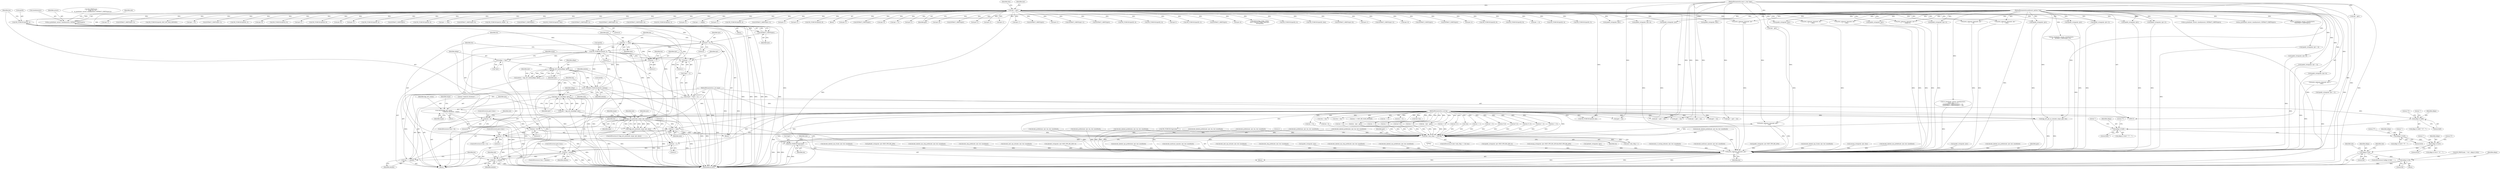 digraph "0_tcpdump_ffde45acf3348f8353fb4064a1b21683ee6b5ddf@pointer" {
"1002803" [label="(Call,tptr += alen)"];
"1002796" [label="(Call,bgp_attr_print(ndo, atype, tptr, alen))"];
"1002659" [label="(Call,as_printf(ndo, astostr, sizeof(astostr), EXTRACT_32BITS(tptr)))"];
"1000126" [label="(MethodParameterIn,netdissect_options *ndo)"];
"1002664" [label="(Call,EXTRACT_32BITS(tptr))"];
"1002644" [label="(Call,ND_TCHECK2(tptr[0], 4))"];
"1000142" [label="(Call,tptr = pptr)"];
"1000128" [label="(MethodParameterIn,const u_char *pptr)"];
"1002736" [label="(Call,tok2str(bgp_attr_values,\n                                      \"Unknown Attribute\", atype))"];
"1002692" [label="(Call,atype = *(tptr + 1))"];
"1000127" [label="(MethodParameterIn,u_int atype)"];
"1002709" [label="(Call,ND_TCHECK2(tptr[0], alenlen))"];
"1002678" [label="(Call,ND_TCHECK2(tptr[0], 2))"];
"1002666" [label="(Call,tptr+=4)"];
"1002803" [label="(Call,tptr += alen)"];
"1002706" [label="(Call,bgp_attr_lenlen(aflags, tptr))"];
"1002688" [label="(Call,aflags = *tptr)"];
"1002698" [label="(Call,tptr += 2)"];
"1002704" [label="(Call,alenlen = bgp_attr_lenlen(aflags, tptr))"];
"1002724" [label="(Call,tptr += alenlen)"];
"1002715" [label="(Call,len < alenlen)"];
"1002701" [label="(Call,len -= 2)"];
"1002684" [label="(Call,len < 2)"];
"1002806" [label="(Call,len -= alen)"];
"1002727" [label="(Call,len -= alenlen)"];
"1000129" [label="(MethodParameterIn,u_int len)"];
"1002669" [label="(Call,len -=4)"];
"1002650" [label="(Call,len < 4)"];
"1002721" [label="(Call,bgp_attr_len(aflags, tptr))"];
"1002719" [label="(Call,alen = bgp_attr_len(aflags, tptr))"];
"1002795" [label="(Call,!bgp_attr_print(ndo, atype, tptr, alen))"];
"1002695" [label="(Call,tptr + 1)"];
"1002893" [label="(Call,ndo->ndo_vflag > 1 && len)"];
"1002901" [label="(Call,ND_TCHECK2(*pptr,len))"];
"1002905" [label="(Call,print_unknown_data(ndo, pptr, \"\n\t    \", len))"];
"1002753" [label="(Call,aflags & 0x80)"];
"1002760" [label="(Call,aflags & 0x40)"];
"1002767" [label="(Call,aflags & 0x20)"];
"1002773" [label="(Call,aflags & 0x10)"];
"1002779" [label="(Call,aflags & 0xf)"];
"1002787" [label="(Call,aflags & 0xf)"];
"1002483" [label="(Call,ipaddr_string(ndo, tptr))"];
"1002752" [label="(Call,aflags & 0x80 ? \"O\" : \"\")"];
"1002645" [label="(Call,tptr[0])"];
"1002241" [label="(Call,as_printf(ndo, astostr, sizeof(astostr),\n\t\t\t    EXTRACT_32BITS(tptr+2)))"];
"1002904" [label="(Identifier,len)"];
"1002703" [label="(Literal,2)"];
"1002894" [label="(Call,ndo->ndo_vflag > 1)"];
"1002781" [label="(Literal,0xf)"];
"1002798" [label="(Identifier,atype)"];
"1002660" [label="(Identifier,ndo)"];
"1002288" [label="(Call,ipaddr_string(ndo, tptr+2))"];
"1002353" [label="(Call,tptr+2)"];
"1000129" [label="(MethodParameterIn,u_int len)"];
"1002768" [label="(Identifier,aflags)"];
"1002762" [label="(Literal,0x40)"];
"1001392" [label="(Call,decode_prefix6(ndo, tptr, len, buf, sizeof(buf)))"];
"1002198" [label="(Call,EXTRACT_16BITS(tptr+2))"];
"1001264" [label="(Call,decode_labeled_vpn_prefix4(ndo, tptr, buf, sizeof(buf)))"];
"1002683" [label="(ControlStructure,if (len < 2))"];
"1001642" [label="(Call,ND_TCHECK2(tptr[0], BGP_MP_NLRI_MINSIZE))"];
"1000436" [label="(Call,len != 8)"];
"1002678" [label="(Call,ND_TCHECK2(tptr[0], 2))"];
"1002391" [label="(Call,tptr +=8)"];
"1002246" [label="(Call,EXTRACT_32BITS(tptr+2))"];
"1000208" [label="(Call,pptr + len)"];
"1001862" [label="(Call,decode_labeled_prefix6(ndo, tptr, len, buf, sizeof(buf)))"];
"1002764" [label="(Literal,\"\")"];
"1002728" [label="(Identifier,len)"];
"1001750" [label="(Call,decode_labeled_prefix4(ndo, tptr, len, buf, sizeof(buf)))"];
"1002794" [label="(ControlStructure,if (!bgp_attr_print(ndo, atype, tptr, alen)))"];
"1002789" [label="(Literal,0xf)"];
"1002769" [label="(Literal,0x20)"];
"1000615" [label="(Call,ND_TCHECK2(tptr[0], 3))"];
"1002312" [label="(Call,tptr+6)"];
"1002613" [label="(Call,ND_TCHECK2(tptr[3], 8))"];
"1002915" [label="(MethodReturn,RET)"];
"1002710" [label="(Call,tptr[0])"];
"1002704" [label="(Call,alenlen = bgp_attr_lenlen(aflags, tptr))"];
"1002886" [label="(Call,print_unknown_data(ndo, pptr, \"\n\t    \", len))"];
"1002669" [label="(Call,len -=4)"];
"1002462" [label="(Call,ipaddr_string(ndo, tptr))"];
"1002662" [label="(Call,sizeof(astostr))"];
"1002261" [label="(Call,tptr+2)"];
"1002893" [label="(Call,ndo->ndo_vflag > 1 && len)"];
"1002777" [label="(Literal,\"\")"];
"1002906" [label="(Identifier,ndo)"];
"1002724" [label="(Call,tptr += alenlen)"];
"1002529" [label="(Call,ND_TCHECK2(tptr[0], 8))"];
"1002788" [label="(Identifier,aflags)"];
"1000126" [label="(MethodParameterIn,netdissect_options *ndo)"];
"1002409" [label="(Call,tlen = len)"];
"1002062" [label="(Call,decode_multicast_vpn(ndo, tptr, buf, sizeof(buf)))"];
"1002335" [label="(Call,tptr+6)"];
"1002709" [label="(Call,ND_TCHECK2(tptr[0], alenlen))"];
"1002802" [label="(Literal,0)"];
"1000128" [label="(MethodParameterIn,const u_char *pptr)"];
"1002806" [label="(Call,len -= alen)"];
"1002736" [label="(Call,tok2str(bgp_attr_values,\n                                      \"Unknown Attribute\", atype))"];
"1002757" [label="(Literal,\"\")"];
"1002629" [label="(Call,tptr+3)"];
"1002725" [label="(Identifier,tptr)"];
"1002571" [label="(Call,tlen = len)"];
"1002493" [label="(Call,ND_TCHECK2(tptr[0], 4))"];
"1002030" [label="(Call,decode_mdt_vpn_nlri(ndo, tptr, buf, sizeof(buf)))"];
"1000493" [label="(Call,EXTRACT_32BITS(tptr))"];
"1001536" [label="(Call,decode_clnp_prefix(ndo, tptr, buf, sizeof(buf)))"];
"1000331" [label="(Call,ipaddr_string(ndo, tptr))"];
"1002830" [label="(Call,len > 0)"];
"1000955" [label="(Call,ipaddr_string(ndo, tptr))"];
"1002472" [label="(Call,ND_TCHECK2(tptr[0], 8))"];
"1000338" [label="(Call,len != 4)"];
"1001998" [label="(Call,decode_labeled_vpn_clnp_prefix(ndo, tptr, buf, sizeof(buf)))"];
"1001472" [label="(Call,decode_labeled_vpn_prefix6(ndo, tptr, buf, sizeof(buf)))"];
"1001097" [label="(Call,tptr += tlen)"];
"1002250" [label="(Call,EXTRACT_16BITS(tptr+6))"];
"1002602" [label="(Call,ND_TCHECK2(tptr[3], length - 3))"];
"1001694" [label="(Call,len - (tptr - pptr))"];
"1002903" [label="(Identifier,pptr)"];
"1000567" [label="(Call,ipaddr_string(ndo, tptr))"];
"1002778" [label="(ControlStructure,if (aflags & 0xf))"];
"1002800" [label="(Identifier,alen)"];
"1000357" [label="(Call,EXTRACT_32BITS(tptr))"];
"1002771" [label="(Literal,\"\")"];
"1000663" [label="(Call,ND_TCHECK2(tptr[0], tlen))"];
"1002719" [label="(Call,alen = bgp_attr_len(aflags, tptr))"];
"1002260" [label="(Call,EXTRACT_32BITS(tptr+2))"];
"1000142" [label="(Call,tptr = pptr)"];
"1002721" [label="(Call,bgp_attr_len(aflags, tptr))"];
"1002902" [label="(Call,*pptr)"];
"1002737" [label="(Identifier,bgp_attr_values)"];
"1002813" [label="(Call,len == 0)"];
"1002664" [label="(Call,EXTRACT_32BITS(tptr))"];
"1002125" [label="(Call,pptr + len)"];
"1002804" [label="(Identifier,tptr)"];
"1002707" [label="(Identifier,aflags)"];
"1002901" [label="(Call,ND_TCHECK2(*pptr,len))"];
"1001092" [label="(Call,print_unknown_data(ndo, tptr, \"\n\t    \", tlen))"];
"1002767" [label="(Call,aflags & 0x20)"];
"1002720" [label="(Identifier,alen)"];
"1001682" [label="(Call,len == BGP_MP_NLRI_MINSIZE)"];
"1002908" [label="(Literal,\"\n\t    \")"];
"1001822" [label="(Call,decode_prefix6(ndo, tptr, len, buf, sizeof(buf)))"];
"1002785" [label="(Block,)"];
"1002657" [label="(Block,)"];
"1002775" [label="(Literal,0x10)"];
"1002797" [label="(Identifier,ndo)"];
"1002905" [label="(Call,print_unknown_data(ndo, pptr, \"\n\t    \", len))"];
"1002361" [label="(Call,EXTRACT_16BITS(tptr+4))"];
"1002203" [label="(Call,EXTRACT_32BITS(tptr+4))"];
"1001038" [label="(Call,ipaddr_string(ndo, tptr+BGP_VPN_RD_LEN+4))"];
"1001710" [label="(Call,decode_prefix4(ndo, tptr, len, buf, sizeof(buf)))"];
"1001018" [label="(Call,isonsap_string(ndo, tptr+BGP_VPN_RD_LEN,tlen-BGP_VPN_RD_LEN))"];
"1002754" [label="(Identifier,aflags)"];
"1002805" [label="(Identifier,alen)"];
"1002155" [label="(Call,ND_TCHECK2(tptr[0], 2))"];
"1002362" [label="(Call,tptr+4)"];
"1002808" [label="(Identifier,alen)"];
"1002653" [label="(ControlStructure,goto trunc;)"];
"1000401" [label="(Call,as_printf(ndo, astostr, sizeof(astostr), EXTRACT_16BITS(tptr)))"];
"1002701" [label="(Call,len -= 2)"];
"1000312" [label="(Call,len != 4)"];
"1002739" [label="(Identifier,atype)"];
"1002685" [label="(Identifier,len)"];
"1002727" [label="(Call,len -= alenlen)"];
"1000206" [label="(Call,tptr < pptr + len)"];
"1001432" [label="(Call,decode_labeled_prefix6(ndo, tptr, len, buf, sizeof(buf)))"];
"1002695" [label="(Call,tptr + 1)"];
"1002636" [label="(Call,tptr += length)"];
"1002123" [label="(Call,tptr = pptr + len)"];
"1002774" [label="(Identifier,aflags)"];
"1002865" [label="(Call,len -= 12)"];
"1002402" [label="(Call,tptr+1)"];
"1002661" [label="(Identifier,astostr)"];
"1000471" [label="(Call,len % 4)"];
"1002909" [label="(Identifier,len)"];
"1000486" [label="(Call,ND_TCHECK2(tptr[0], 4))"];
"1002207" [label="(Call,ipaddr_string(ndo, tptr+4))"];
"1002726" [label="(Identifier,alenlen)"];
"1002435" [label="(Call,EXTRACT_24BITS(tptr+2))"];
"1000861" [label="(Call,ip6addr_string(ndo, tptr))"];
"1002807" [label="(Identifier,len)"];
"1002716" [label="(Identifier,len)"];
"1000376" [label="(Call,len != 8)"];
"1002714" [label="(ControlStructure,if (len < alenlen))"];
"1001296" [label="(Call,decode_rt_routing_info(ndo, tptr, buf, sizeof(buf)))"];
"1001328" [label="(Call,decode_multicast_vpn(ndo, tptr, buf, sizeof(buf)))"];
"1002792" [label="(Identifier,ndo)"];
"1000428" [label="(Call,ipaddr_string(ndo, tptr + 4))"];
"1002755" [label="(Literal,0x80)"];
"1002465" [label="(Call,ipaddr_string(ndo, tptr+4))"];
"1002586" [label="(Call,tptr+1)"];
"1001627" [label="(Call,pptr + len)"];
"1002857" [label="(Call,len > 12)"];
"1002780" [label="(Identifier,aflags)"];
"1002803" [label="(Call,tptr += alen)"];
"1002556" [label="(Call,print_unknown_data(ndo, tptr, \"\n\t      \", tlen))"];
"1002690" [label="(Call,*tptr)"];
"1002373" [label="(Call,tptr+2)"];
"1000445" [label="(Call,ND_TCHECK2(tptr[0], 8))"];
"1002679" [label="(Call,tptr[0])"];
"1002773" [label="(Call,aflags & 0x10)"];
"1000682" [label="(Call,print_unknown_data(ndo, tptr, \"\n\t    \", tlen))"];
"1000385" [label="(Call,ND_TCHECK2(tptr[0], len))"];
"1002722" [label="(Identifier,aflags)"];
"1000130" [label="(Block,)"];
"1002436" [label="(Call,tptr+2)"];
"1002670" [label="(Identifier,len)"];
"1002689" [label="(Identifier,aflags)"];
"1001168" [label="(Call,len - (tptr - pptr))"];
"1000426" [label="(Call,EXTRACT_32BITS(tptr))"];
"1002540" [label="(Call,ipaddr_string(ndo, tptr))"];
"1002696" [label="(Identifier,tptr)"];
"1002715" [label="(Call,len < alenlen)"];
"1000463" [label="(Call,ipaddr_string(ndo, tptr + 4))"];
"1002209" [label="(Call,tptr+4)"];
"1002753" [label="(Call,aflags & 0x80)"];
"1001224" [label="(Call,decode_labeled_prefix4(ndo, tptr, len, buf, sizeof(buf)))"];
"1002650" [label="(Call,len < 4)"];
"1002782" [label="(Call,ND_PRINT((ndo, \"+%x\", aflags & 0xf)))"];
"1000598" [label="(Call,ipaddr_string(ndo, tptr))"];
"1002654" [label="(Call,ND_PRINT((ndo, \"\n\t    Origin AS: %s\",\n\t\t    as_printf(ndo, astostr, sizeof(astostr), EXTRACT_32BITS(tptr)))))"];
"1002687" [label="(ControlStructure,goto trunc;)"];
"1002735" [label="(Block,)"];
"1002684" [label="(Call,len < 2)"];
"1000815" [label="(Call,ipaddr_string(ndo, tptr+BGP_VPN_RD_LEN))"];
"1002760" [label="(Call,aflags & 0x40)"];
"1002799" [label="(Identifier,tptr)"];
"1002440" [label="(Call,tptr +=5)"];
"1002713" [label="(Identifier,alenlen)"];
"1001184" [label="(Call,decode_prefix4(ndo, tptr, len, buf, sizeof(buf)))"];
"1002759" [label="(Call,aflags & 0x40 ? \"T\" : \"\")"];
"1002225" [label="(Call,tptr+2)"];
"1001170" [label="(Call,tptr - pptr)"];
"1002784" [label="(Identifier,ndo)"];
"1002705" [label="(Identifier,alenlen)"];
"1002648" [label="(Literal,4)"];
"1000144" [label="(Identifier,pptr)"];
"1002229" [label="(Call,tptr+6)"];
"1001625" [label="(Call,tptr = pptr + len)"];
"1002162" [label="(Call,EXTRACT_16BITS(tptr))"];
"1002729" [label="(Identifier,alenlen)"];
"1002697" [label="(Literal,1)"];
"1002761" [label="(Identifier,aflags)"];
"1002659" [label="(Call,as_printf(ndo, astostr, sizeof(astostr), EXTRACT_32BITS(tptr)))"];
"1000150" [label="(Block,)"];
"1002290" [label="(Call,tptr+2)"];
"1002358" [label="(Call,tptr+3)"];
"1000456" [label="(Call,as_printf(ndo, astostr, sizeof(astostr), EXTRACT_32BITS(tptr)))"];
"1002741" [label="(Identifier,atype)"];
"1002766" [label="(Call,aflags & 0x20 ? \"P\" : \"\")"];
"1002763" [label="(Literal,\"T\")"];
"1000373" [label="(Call,len != 6)"];
"1002247" [label="(Call,tptr+2)"];
"1002682" [label="(Literal,2)"];
"1002911" [label="(Literal,1)"];
"1002870" [label="(Call,ND_TCHECK2(*pptr,len))"];
"1002319" [label="(Call,tptr+7)"];
"1000190" [label="(Call,!len)"];
"1001649" [label="(Call,EXTRACT_16BITS(tptr))"];
"1002304" [label="(Call,tptr+2)"];
"1002486" [label="(Call,ipaddr_string(ndo, tptr+4))"];
"1002644" [label="(Call,ND_TCHECK2(tptr[0], 4))"];
"1002694" [label="(Call,*(tptr + 1))"];
"1002652" [label="(Literal,4)"];
"1001504" [label="(Call,decode_labeled_vpn_l2(ndo, tptr, buf, sizeof(buf)))"];
"1000127" [label="(MethodParameterIn,u_int atype)"];
"1001617" [label="(Call,print_unknown_data(ndo, tptr, \"\n\t    \", tlen))"];
"1002651" [label="(Identifier,len)"];
"1000977" [label="(Call,isonsap_string(ndo, tptr, tlen))"];
"1002708" [label="(Identifier,tptr)"];
"1002585" [label="(Call,EXTRACT_16BITS(tptr+1))"];
"1002706" [label="(Call,bgp_attr_lenlen(aflags, tptr))"];
"1002732" [label="(Identifier,ndo)"];
"1002700" [label="(Literal,2)"];
"1001902" [label="(Call,decode_labeled_vpn_prefix6(ndo, tptr, buf, sizeof(buf)))"];
"1000622" [label="(Call,EXTRACT_16BITS(tptr))"];
"1000153" [label="(Call,len != 1)"];
"1000347" [label="(Call,ND_TCHECK2(tptr[0], 4))"];
"1000557" [label="(Call,ND_TCHECK2(tptr[0], 4))"];
"1002113" [label="(Call,print_unknown_data(ndo, tptr-3, \"\n\t    \", tlen))"];
"1000145" [label="(Call,tlen=len)"];
"1000362" [label="(Call,len != 0)"];
"1002140" [label="(Call,len % 8)"];
"1000573" [label="(Call,len % 4)"];
"1002095" [label="(Call,tptr-3)"];
"1002412" [label="(Call,ND_TCHECK2(tptr[0], 5))"];
"1002693" [label="(Identifier,atype)"];
"1000406" [label="(Call,EXTRACT_16BITS(tptr))"];
"1002816" [label="(Call,len % 12)"];
"1002673" [label="(Identifier,len)"];
"1002329" [label="(Call,tptr+6)"];
"1002756" [label="(Literal,\"O\")"];
"1002711" [label="(Identifier,tptr)"];
"1002779" [label="(Call,aflags & 0xf)"];
"1000170" [label="(Call,tok2str(bgp_origin_values,\n\t\t\t\t\t\t\"Unknown Origin Typecode\",\n\t\t\t\t\t\ttptr[0]))"];
"1000321" [label="(Call,ND_TCHECK2(tptr[0], 4))"];
"1001073" [label="(Call,ND_TCHECK2(tptr[0], tlen))"];
"1002692" [label="(Call,atype = *(tptr + 1))"];
"1000200" [label="(Call,bgp_attr_get_as_size(ndo, atype, pptr, len))"];
"1002520" [label="(Call,ipaddr_string(ndo, tptr))"];
"1002899" [label="(Identifier,len)"];
"1002702" [label="(Identifier,len)"];
"1002228" [label="(Call,EXTRACT_16BITS(tptr+6))"];
"1002627" [label="(Call,print_unknown_data(ndo, tptr+3,\"\n\t      \", length-3))"];
"1002671" [label="(Literal,4)"];
"1002199" [label="(Call,tptr+2)"];
"1000408" [label="(Call,ipaddr_string(ndo, tptr + 2))"];
"1002665" [label="(Identifier,tptr)"];
"1002372" [label="(Call,EXTRACT_16BITS(tptr+2))"];
"1002251" [label="(Call,tptr+6)"];
"1002844" [label="(Call,EXTRACT_32BITS(tptr))"];
"1002686" [label="(Literal,2)"];
"1002668" [label="(Literal,4)"];
"1002723" [label="(Identifier,tptr)"];
"1002892" [label="(ControlStructure,if (ndo->ndo_vflag > 1 && len))"];
"1000767" [label="(Call,ipaddr_string(ndo, tptr))"];
"1000258" [label="(Call,as_printf(ndo, astostr, sizeof(astostr),\n\t\t\t\tas_size == 2 ?\n\t\t\t\tEXTRACT_16BITS(&tptr[2 + i]) :\n\t\t\t\tEXTRACT_32BITS(&tptr[2 + i])))"];
"1002770" [label="(Literal,\"P\")"];
"1002772" [label="(Call,aflags & 0x10 ? \"E\" : \"\")"];
"1002717" [label="(Identifier,alenlen)"];
"1002649" [label="(ControlStructure,if (len < 4))"];
"1002796" [label="(Call,bgp_attr_print(ndo, atype, tptr, alen))"];
"1002382" [label="(Call,print_unknown_data(ndo, tptr, \"\n\t      \", 8))"];
"1002718" [label="(ControlStructure,goto trunc;)"];
"1001790" [label="(Call,decode_labeled_vpn_prefix4(ndo, tptr, buf, sizeof(buf)))"];
"1002698" [label="(Call,tptr += 2)"];
"1000143" [label="(Identifier,tptr)"];
"1000461" [label="(Call,EXTRACT_32BITS(tptr))"];
"1002204" [label="(Call,tptr+4)"];
"1002509" [label="(Call,ND_TCHECK2(tptr[0], 8))"];
"1002688" [label="(Call,aflags = *tptr)"];
"1000180" [label="(Call,len % 2)"];
"1000548" [label="(Call,len != 4)"];
"1002907" [label="(Identifier,pptr)"];
"1002787" [label="(Call,aflags & 0xf)"];
"1002451" [label="(Call,ND_TCHECK2(tptr[0], 8))"];
"1001696" [label="(Call,tptr - pptr)"];
"1000542" [label="(Call,tptr +=4)"];
"1002302" [label="(Call,ipaddr_string(ndo, tptr+2))"];
"1002699" [label="(Identifier,tptr)"];
"1000587" [label="(Call,ND_TCHECK2(tptr[0], 4))"];
"1002656" [label="(Identifier,ndo)"];
"1002566" [label="(Call,ND_TCHECK2(tptr[0], 3))"];
"1002674" [label="(Block,)"];
"1000391" [label="(Call,len == 6)"];
"1000421" [label="(Call,as_printf(ndo, astostr, sizeof(astostr),\n\t\t\tEXTRACT_32BITS(tptr)))"];
"1001934" [label="(Call,decode_labeled_vpn_l2(ndo, tptr, buf, sizeof(buf)))"];
"1002667" [label="(Identifier,tptr)"];
"1000909" [label="(Call,ip6addr_string(ndo, tptr+BGP_VPN_RD_LEN))"];
"1002666" [label="(Call,tptr+=4)"];
"1001568" [label="(Call,decode_labeled_vpn_clnp_prefix(ndo, tptr, buf, sizeof(buf)))"];
"1002776" [label="(Literal,\"E\")"];
"1001966" [label="(Call,decode_clnp_prefix(ndo, tptr, buf, sizeof(buf)))"];
"1002795" [label="(Call,!bgp_attr_print(ndo, atype, tptr, alen))"];
"1000146" [label="(Identifier,tlen)"];
"1001360" [label="(Call,decode_mdt_vpn_nlri(ndo, tptr, buf, sizeof(buf)))"];
"1002900" [label="(Block,)"];
"1002503" [label="(Call,ipaddr_string(ndo, tptr))"];
"1002738" [label="(Literal,\"Unknown Attribute\")"];
"1001058" [label="(Call,ip6addr_string(ndo, tptr+BGP_VPN_RD_LEN+3))"];
"1002223" [label="(Call,ipaddr_string(ndo, tptr+2))"];
"1002803" -> "1002674"  [label="AST: "];
"1002803" -> "1002805"  [label="CFG: "];
"1002804" -> "1002803"  [label="AST: "];
"1002805" -> "1002803"  [label="AST: "];
"1002807" -> "1002803"  [label="CFG: "];
"1002803" -> "1002915"  [label="DDG: "];
"1002803" -> "1002678"  [label="DDG: "];
"1002803" -> "1002695"  [label="DDG: "];
"1002803" -> "1002698"  [label="DDG: "];
"1002796" -> "1002803"  [label="DDG: "];
"1002796" -> "1002803"  [label="DDG: "];
"1002709" -> "1002803"  [label="DDG: "];
"1002796" -> "1002795"  [label="AST: "];
"1002796" -> "1002800"  [label="CFG: "];
"1002797" -> "1002796"  [label="AST: "];
"1002798" -> "1002796"  [label="AST: "];
"1002799" -> "1002796"  [label="AST: "];
"1002800" -> "1002796"  [label="AST: "];
"1002795" -> "1002796"  [label="CFG: "];
"1002796" -> "1002915"  [label="DDG: "];
"1002796" -> "1002915"  [label="DDG: "];
"1002796" -> "1002915"  [label="DDG: "];
"1002796" -> "1002915"  [label="DDG: "];
"1002796" -> "1002795"  [label="DDG: "];
"1002796" -> "1002795"  [label="DDG: "];
"1002796" -> "1002795"  [label="DDG: "];
"1002796" -> "1002795"  [label="DDG: "];
"1002659" -> "1002796"  [label="DDG: "];
"1000126" -> "1002796"  [label="DDG: "];
"1002736" -> "1002796"  [label="DDG: "];
"1000127" -> "1002796"  [label="DDG: "];
"1002709" -> "1002796"  [label="DDG: "];
"1002724" -> "1002796"  [label="DDG: "];
"1002719" -> "1002796"  [label="DDG: "];
"1002796" -> "1002806"  [label="DDG: "];
"1002796" -> "1002905"  [label="DDG: "];
"1002659" -> "1002657"  [label="AST: "];
"1002659" -> "1002664"  [label="CFG: "];
"1002660" -> "1002659"  [label="AST: "];
"1002661" -> "1002659"  [label="AST: "];
"1002662" -> "1002659"  [label="AST: "];
"1002664" -> "1002659"  [label="AST: "];
"1002654" -> "1002659"  [label="CFG: "];
"1002659" -> "1002915"  [label="DDG: "];
"1002659" -> "1002915"  [label="DDG: "];
"1002659" -> "1002915"  [label="DDG: "];
"1002659" -> "1002915"  [label="DDG: "];
"1000126" -> "1002659"  [label="DDG: "];
"1002664" -> "1002659"  [label="DDG: "];
"1002659" -> "1002905"  [label="DDG: "];
"1000126" -> "1000125"  [label="AST: "];
"1000126" -> "1002915"  [label="DDG: "];
"1000126" -> "1000200"  [label="DDG: "];
"1000126" -> "1000258"  [label="DDG: "];
"1000126" -> "1000331"  [label="DDG: "];
"1000126" -> "1000401"  [label="DDG: "];
"1000126" -> "1000408"  [label="DDG: "];
"1000126" -> "1000421"  [label="DDG: "];
"1000126" -> "1000428"  [label="DDG: "];
"1000126" -> "1000456"  [label="DDG: "];
"1000126" -> "1000463"  [label="DDG: "];
"1000126" -> "1000567"  [label="DDG: "];
"1000126" -> "1000598"  [label="DDG: "];
"1000126" -> "1000682"  [label="DDG: "];
"1000126" -> "1001092"  [label="DDG: "];
"1000126" -> "1001617"  [label="DDG: "];
"1000126" -> "1002113"  [label="DDG: "];
"1000126" -> "1002207"  [label="DDG: "];
"1000126" -> "1002223"  [label="DDG: "];
"1000126" -> "1002241"  [label="DDG: "];
"1000126" -> "1002288"  [label="DDG: "];
"1000126" -> "1002302"  [label="DDG: "];
"1000126" -> "1002382"  [label="DDG: "];
"1000126" -> "1002462"  [label="DDG: "];
"1000126" -> "1002465"  [label="DDG: "];
"1000126" -> "1002483"  [label="DDG: "];
"1000126" -> "1002486"  [label="DDG: "];
"1000126" -> "1002503"  [label="DDG: "];
"1000126" -> "1002520"  [label="DDG: "];
"1000126" -> "1002540"  [label="DDG: "];
"1000126" -> "1002556"  [label="DDG: "];
"1000126" -> "1002627"  [label="DDG: "];
"1000126" -> "1002886"  [label="DDG: "];
"1000126" -> "1002905"  [label="DDG: "];
"1002664" -> "1002665"  [label="CFG: "];
"1002665" -> "1002664"  [label="AST: "];
"1002644" -> "1002664"  [label="DDG: "];
"1000142" -> "1002664"  [label="DDG: "];
"1002664" -> "1002666"  [label="DDG: "];
"1002644" -> "1000150"  [label="AST: "];
"1002644" -> "1002648"  [label="CFG: "];
"1002645" -> "1002644"  [label="AST: "];
"1002648" -> "1002644"  [label="AST: "];
"1002651" -> "1002644"  [label="CFG: "];
"1002644" -> "1002915"  [label="DDG: "];
"1002644" -> "1002915"  [label="DDG: "];
"1000142" -> "1002644"  [label="DDG: "];
"1002644" -> "1002666"  [label="DDG: "];
"1002644" -> "1002678"  [label="DDG: "];
"1000142" -> "1000130"  [label="AST: "];
"1000142" -> "1000144"  [label="CFG: "];
"1000143" -> "1000142"  [label="AST: "];
"1000144" -> "1000142"  [label="AST: "];
"1000146" -> "1000142"  [label="CFG: "];
"1000142" -> "1002915"  [label="DDG: "];
"1000142" -> "1002915"  [label="DDG: "];
"1000128" -> "1000142"  [label="DDG: "];
"1000142" -> "1000170"  [label="DDG: "];
"1000142" -> "1000206"  [label="DDG: "];
"1000142" -> "1000321"  [label="DDG: "];
"1000142" -> "1000331"  [label="DDG: "];
"1000142" -> "1000347"  [label="DDG: "];
"1000142" -> "1000357"  [label="DDG: "];
"1000142" -> "1000385"  [label="DDG: "];
"1000142" -> "1000406"  [label="DDG: "];
"1000142" -> "1000426"  [label="DDG: "];
"1000142" -> "1000445"  [label="DDG: "];
"1000142" -> "1000461"  [label="DDG: "];
"1000142" -> "1000486"  [label="DDG: "];
"1000142" -> "1000493"  [label="DDG: "];
"1000142" -> "1000542"  [label="DDG: "];
"1000142" -> "1000557"  [label="DDG: "];
"1000142" -> "1000567"  [label="DDG: "];
"1000142" -> "1000587"  [label="DDG: "];
"1000142" -> "1000598"  [label="DDG: "];
"1000142" -> "1000615"  [label="DDG: "];
"1000142" -> "1000622"  [label="DDG: "];
"1000142" -> "1000663"  [label="DDG: "];
"1000142" -> "1000682"  [label="DDG: "];
"1000142" -> "1001073"  [label="DDG: "];
"1000142" -> "1001092"  [label="DDG: "];
"1000142" -> "1001097"  [label="DDG: "];
"1000142" -> "1001617"  [label="DDG: "];
"1000142" -> "1001642"  [label="DDG: "];
"1000142" -> "1001649"  [label="DDG: "];
"1000142" -> "1002095"  [label="DDG: "];
"1000142" -> "1002155"  [label="DDG: "];
"1000142" -> "1002162"  [label="DDG: "];
"1000142" -> "1002198"  [label="DDG: "];
"1000142" -> "1002199"  [label="DDG: "];
"1000142" -> "1002203"  [label="DDG: "];
"1000142" -> "1002204"  [label="DDG: "];
"1000142" -> "1002207"  [label="DDG: "];
"1000142" -> "1002209"  [label="DDG: "];
"1000142" -> "1002223"  [label="DDG: "];
"1000142" -> "1002225"  [label="DDG: "];
"1000142" -> "1002228"  [label="DDG: "];
"1000142" -> "1002229"  [label="DDG: "];
"1000142" -> "1002246"  [label="DDG: "];
"1000142" -> "1002247"  [label="DDG: "];
"1000142" -> "1002250"  [label="DDG: "];
"1000142" -> "1002251"  [label="DDG: "];
"1000142" -> "1002260"  [label="DDG: "];
"1000142" -> "1002261"  [label="DDG: "];
"1000142" -> "1002288"  [label="DDG: "];
"1000142" -> "1002290"  [label="DDG: "];
"1000142" -> "1002302"  [label="DDG: "];
"1000142" -> "1002304"  [label="DDG: "];
"1000142" -> "1002312"  [label="DDG: "];
"1000142" -> "1002319"  [label="DDG: "];
"1000142" -> "1002329"  [label="DDG: "];
"1000142" -> "1002335"  [label="DDG: "];
"1000142" -> "1002353"  [label="DDG: "];
"1000142" -> "1002358"  [label="DDG: "];
"1000142" -> "1002361"  [label="DDG: "];
"1000142" -> "1002362"  [label="DDG: "];
"1000142" -> "1002372"  [label="DDG: "];
"1000142" -> "1002373"  [label="DDG: "];
"1000142" -> "1002382"  [label="DDG: "];
"1000142" -> "1002391"  [label="DDG: "];
"1000142" -> "1002402"  [label="DDG: "];
"1000142" -> "1002412"  [label="DDG: "];
"1000142" -> "1002435"  [label="DDG: "];
"1000142" -> "1002436"  [label="DDG: "];
"1000142" -> "1002440"  [label="DDG: "];
"1000142" -> "1002451"  [label="DDG: "];
"1000142" -> "1002462"  [label="DDG: "];
"1000142" -> "1002472"  [label="DDG: "];
"1000142" -> "1002483"  [label="DDG: "];
"1000142" -> "1002493"  [label="DDG: "];
"1000142" -> "1002503"  [label="DDG: "];
"1000142" -> "1002509"  [label="DDG: "];
"1000142" -> "1002520"  [label="DDG: "];
"1000142" -> "1002529"  [label="DDG: "];
"1000142" -> "1002540"  [label="DDG: "];
"1000142" -> "1002556"  [label="DDG: "];
"1000142" -> "1002566"  [label="DDG: "];
"1000142" -> "1002585"  [label="DDG: "];
"1000142" -> "1002586"  [label="DDG: "];
"1000142" -> "1002602"  [label="DDG: "];
"1000142" -> "1002613"  [label="DDG: "];
"1000142" -> "1002627"  [label="DDG: "];
"1000142" -> "1002629"  [label="DDG: "];
"1000142" -> "1002636"  [label="DDG: "];
"1000142" -> "1002844"  [label="DDG: "];
"1000128" -> "1000125"  [label="AST: "];
"1000128" -> "1002915"  [label="DDG: "];
"1000128" -> "1000200"  [label="DDG: "];
"1000128" -> "1000206"  [label="DDG: "];
"1000128" -> "1000208"  [label="DDG: "];
"1000128" -> "1001170"  [label="DDG: "];
"1000128" -> "1001625"  [label="DDG: "];
"1000128" -> "1001627"  [label="DDG: "];
"1000128" -> "1001696"  [label="DDG: "];
"1000128" -> "1002123"  [label="DDG: "];
"1000128" -> "1002125"  [label="DDG: "];
"1000128" -> "1002886"  [label="DDG: "];
"1000128" -> "1002905"  [label="DDG: "];
"1002736" -> "1002735"  [label="AST: "];
"1002736" -> "1002739"  [label="CFG: "];
"1002737" -> "1002736"  [label="AST: "];
"1002738" -> "1002736"  [label="AST: "];
"1002739" -> "1002736"  [label="AST: "];
"1002741" -> "1002736"  [label="CFG: "];
"1002736" -> "1002915"  [label="DDG: "];
"1002736" -> "1002915"  [label="DDG: "];
"1002692" -> "1002736"  [label="DDG: "];
"1000127" -> "1002736"  [label="DDG: "];
"1002692" -> "1002674"  [label="AST: "];
"1002692" -> "1002694"  [label="CFG: "];
"1002693" -> "1002692"  [label="AST: "];
"1002694" -> "1002692"  [label="AST: "];
"1002699" -> "1002692"  [label="CFG: "];
"1002692" -> "1002915"  [label="DDG: "];
"1002692" -> "1002915"  [label="DDG: "];
"1000127" -> "1002692"  [label="DDG: "];
"1000127" -> "1000125"  [label="AST: "];
"1000127" -> "1002915"  [label="DDG: "];
"1000127" -> "1000200"  [label="DDG: "];
"1002709" -> "1002674"  [label="AST: "];
"1002709" -> "1002713"  [label="CFG: "];
"1002710" -> "1002709"  [label="AST: "];
"1002713" -> "1002709"  [label="AST: "];
"1002716" -> "1002709"  [label="CFG: "];
"1002709" -> "1002915"  [label="DDG: "];
"1002709" -> "1002915"  [label="DDG: "];
"1002709" -> "1002678"  [label="DDG: "];
"1002678" -> "1002709"  [label="DDG: "];
"1002706" -> "1002709"  [label="DDG: "];
"1002704" -> "1002709"  [label="DDG: "];
"1002709" -> "1002715"  [label="DDG: "];
"1002709" -> "1002721"  [label="DDG: "];
"1002709" -> "1002724"  [label="DDG: "];
"1002678" -> "1002674"  [label="AST: "];
"1002678" -> "1002682"  [label="CFG: "];
"1002679" -> "1002678"  [label="AST: "];
"1002682" -> "1002678"  [label="AST: "];
"1002685" -> "1002678"  [label="CFG: "];
"1002678" -> "1002915"  [label="DDG: "];
"1002678" -> "1002915"  [label="DDG: "];
"1002666" -> "1002678"  [label="DDG: "];
"1002678" -> "1002688"  [label="DDG: "];
"1002678" -> "1002695"  [label="DDG: "];
"1002678" -> "1002698"  [label="DDG: "];
"1002678" -> "1002706"  [label="DDG: "];
"1002666" -> "1000150"  [label="AST: "];
"1002666" -> "1002668"  [label="CFG: "];
"1002667" -> "1002666"  [label="AST: "];
"1002668" -> "1002666"  [label="AST: "];
"1002670" -> "1002666"  [label="CFG: "];
"1002666" -> "1002915"  [label="DDG: "];
"1002666" -> "1002695"  [label="DDG: "];
"1002666" -> "1002698"  [label="DDG: "];
"1002706" -> "1002704"  [label="AST: "];
"1002706" -> "1002708"  [label="CFG: "];
"1002707" -> "1002706"  [label="AST: "];
"1002708" -> "1002706"  [label="AST: "];
"1002704" -> "1002706"  [label="CFG: "];
"1002706" -> "1002915"  [label="DDG: "];
"1002706" -> "1002915"  [label="DDG: "];
"1002706" -> "1002704"  [label="DDG: "];
"1002706" -> "1002704"  [label="DDG: "];
"1002688" -> "1002706"  [label="DDG: "];
"1002698" -> "1002706"  [label="DDG: "];
"1002706" -> "1002721"  [label="DDG: "];
"1002706" -> "1002721"  [label="DDG: "];
"1002688" -> "1002674"  [label="AST: "];
"1002688" -> "1002690"  [label="CFG: "];
"1002689" -> "1002688"  [label="AST: "];
"1002690" -> "1002688"  [label="AST: "];
"1002693" -> "1002688"  [label="CFG: "];
"1002688" -> "1002915"  [label="DDG: "];
"1002698" -> "1002674"  [label="AST: "];
"1002698" -> "1002700"  [label="CFG: "];
"1002699" -> "1002698"  [label="AST: "];
"1002700" -> "1002698"  [label="AST: "];
"1002702" -> "1002698"  [label="CFG: "];
"1002704" -> "1002674"  [label="AST: "];
"1002705" -> "1002704"  [label="AST: "];
"1002711" -> "1002704"  [label="CFG: "];
"1002704" -> "1002915"  [label="DDG: "];
"1002724" -> "1002674"  [label="AST: "];
"1002724" -> "1002726"  [label="CFG: "];
"1002725" -> "1002724"  [label="AST: "];
"1002726" -> "1002724"  [label="AST: "];
"1002728" -> "1002724"  [label="CFG: "];
"1002715" -> "1002724"  [label="DDG: "];
"1002721" -> "1002724"  [label="DDG: "];
"1002715" -> "1002714"  [label="AST: "];
"1002715" -> "1002717"  [label="CFG: "];
"1002716" -> "1002715"  [label="AST: "];
"1002717" -> "1002715"  [label="AST: "];
"1002718" -> "1002715"  [label="CFG: "];
"1002720" -> "1002715"  [label="CFG: "];
"1002715" -> "1002915"  [label="DDG: "];
"1002715" -> "1002915"  [label="DDG: "];
"1002715" -> "1002915"  [label="DDG: "];
"1002701" -> "1002715"  [label="DDG: "];
"1000129" -> "1002715"  [label="DDG: "];
"1002715" -> "1002727"  [label="DDG: "];
"1002715" -> "1002727"  [label="DDG: "];
"1002701" -> "1002674"  [label="AST: "];
"1002701" -> "1002703"  [label="CFG: "];
"1002702" -> "1002701"  [label="AST: "];
"1002703" -> "1002701"  [label="AST: "];
"1002705" -> "1002701"  [label="CFG: "];
"1002684" -> "1002701"  [label="DDG: "];
"1000129" -> "1002701"  [label="DDG: "];
"1002684" -> "1002683"  [label="AST: "];
"1002684" -> "1002686"  [label="CFG: "];
"1002685" -> "1002684"  [label="AST: "];
"1002686" -> "1002684"  [label="AST: "];
"1002687" -> "1002684"  [label="CFG: "];
"1002689" -> "1002684"  [label="CFG: "];
"1002684" -> "1002915"  [label="DDG: "];
"1002684" -> "1002915"  [label="DDG: "];
"1002806" -> "1002684"  [label="DDG: "];
"1002669" -> "1002684"  [label="DDG: "];
"1000129" -> "1002684"  [label="DDG: "];
"1002806" -> "1002674"  [label="AST: "];
"1002806" -> "1002808"  [label="CFG: "];
"1002807" -> "1002806"  [label="AST: "];
"1002808" -> "1002806"  [label="AST: "];
"1002673" -> "1002806"  [label="CFG: "];
"1002806" -> "1002915"  [label="DDG: "];
"1002727" -> "1002806"  [label="DDG: "];
"1000129" -> "1002806"  [label="DDG: "];
"1002806" -> "1002893"  [label="DDG: "];
"1002727" -> "1002674"  [label="AST: "];
"1002727" -> "1002729"  [label="CFG: "];
"1002728" -> "1002727"  [label="AST: "];
"1002729" -> "1002727"  [label="AST: "];
"1002732" -> "1002727"  [label="CFG: "];
"1002727" -> "1002915"  [label="DDG: "];
"1002727" -> "1002915"  [label="DDG: "];
"1000129" -> "1002727"  [label="DDG: "];
"1000129" -> "1000125"  [label="AST: "];
"1000129" -> "1002915"  [label="DDG: "];
"1000129" -> "1000145"  [label="DDG: "];
"1000129" -> "1000153"  [label="DDG: "];
"1000129" -> "1000180"  [label="DDG: "];
"1000129" -> "1000190"  [label="DDG: "];
"1000129" -> "1000200"  [label="DDG: "];
"1000129" -> "1000206"  [label="DDG: "];
"1000129" -> "1000208"  [label="DDG: "];
"1000129" -> "1000312"  [label="DDG: "];
"1000129" -> "1000338"  [label="DDG: "];
"1000129" -> "1000362"  [label="DDG: "];
"1000129" -> "1000373"  [label="DDG: "];
"1000129" -> "1000376"  [label="DDG: "];
"1000129" -> "1000385"  [label="DDG: "];
"1000129" -> "1000391"  [label="DDG: "];
"1000129" -> "1000436"  [label="DDG: "];
"1000129" -> "1000471"  [label="DDG: "];
"1000129" -> "1000548"  [label="DDG: "];
"1000129" -> "1000573"  [label="DDG: "];
"1000129" -> "1001168"  [label="DDG: "];
"1000129" -> "1001625"  [label="DDG: "];
"1000129" -> "1001627"  [label="DDG: "];
"1000129" -> "1001682"  [label="DDG: "];
"1000129" -> "1001694"  [label="DDG: "];
"1000129" -> "1002123"  [label="DDG: "];
"1000129" -> "1002125"  [label="DDG: "];
"1000129" -> "1002140"  [label="DDG: "];
"1000129" -> "1002409"  [label="DDG: "];
"1000129" -> "1002571"  [label="DDG: "];
"1000129" -> "1002650"  [label="DDG: "];
"1000129" -> "1002669"  [label="DDG: "];
"1000129" -> "1002813"  [label="DDG: "];
"1000129" -> "1002816"  [label="DDG: "];
"1000129" -> "1002830"  [label="DDG: "];
"1000129" -> "1002857"  [label="DDG: "];
"1000129" -> "1002865"  [label="DDG: "];
"1000129" -> "1002870"  [label="DDG: "];
"1000129" -> "1002886"  [label="DDG: "];
"1000129" -> "1002893"  [label="DDG: "];
"1000129" -> "1002901"  [label="DDG: "];
"1000129" -> "1002905"  [label="DDG: "];
"1002669" -> "1000150"  [label="AST: "];
"1002669" -> "1002671"  [label="CFG: "];
"1002670" -> "1002669"  [label="AST: "];
"1002671" -> "1002669"  [label="AST: "];
"1002673" -> "1002669"  [label="CFG: "];
"1002650" -> "1002669"  [label="DDG: "];
"1002669" -> "1002893"  [label="DDG: "];
"1002650" -> "1002649"  [label="AST: "];
"1002650" -> "1002652"  [label="CFG: "];
"1002651" -> "1002650"  [label="AST: "];
"1002652" -> "1002650"  [label="AST: "];
"1002653" -> "1002650"  [label="CFG: "];
"1002656" -> "1002650"  [label="CFG: "];
"1002650" -> "1002915"  [label="DDG: "];
"1002650" -> "1002915"  [label="DDG: "];
"1002721" -> "1002719"  [label="AST: "];
"1002721" -> "1002723"  [label="CFG: "];
"1002722" -> "1002721"  [label="AST: "];
"1002723" -> "1002721"  [label="AST: "];
"1002719" -> "1002721"  [label="CFG: "];
"1002721" -> "1002915"  [label="DDG: "];
"1002721" -> "1002719"  [label="DDG: "];
"1002721" -> "1002719"  [label="DDG: "];
"1002721" -> "1002753"  [label="DDG: "];
"1002719" -> "1002674"  [label="AST: "];
"1002720" -> "1002719"  [label="AST: "];
"1002725" -> "1002719"  [label="CFG: "];
"1002719" -> "1002915"  [label="DDG: "];
"1002795" -> "1002794"  [label="AST: "];
"1002802" -> "1002795"  [label="CFG: "];
"1002804" -> "1002795"  [label="CFG: "];
"1002795" -> "1002915"  [label="DDG: "];
"1002795" -> "1002915"  [label="DDG: "];
"1002695" -> "1002694"  [label="AST: "];
"1002695" -> "1002697"  [label="CFG: "];
"1002696" -> "1002695"  [label="AST: "];
"1002697" -> "1002695"  [label="AST: "];
"1002694" -> "1002695"  [label="CFG: "];
"1002893" -> "1002892"  [label="AST: "];
"1002893" -> "1002894"  [label="CFG: "];
"1002893" -> "1002899"  [label="CFG: "];
"1002894" -> "1002893"  [label="AST: "];
"1002899" -> "1002893"  [label="AST: "];
"1002903" -> "1002893"  [label="CFG: "];
"1002911" -> "1002893"  [label="CFG: "];
"1002893" -> "1002915"  [label="DDG: "];
"1002893" -> "1002915"  [label="DDG: "];
"1002893" -> "1002915"  [label="DDG: "];
"1002894" -> "1002893"  [label="DDG: "];
"1002894" -> "1002893"  [label="DDG: "];
"1000338" -> "1002893"  [label="DDG: "];
"1001694" -> "1002893"  [label="DDG: "];
"1000180" -> "1002893"  [label="DDG: "];
"1000573" -> "1002893"  [label="DDG: "];
"1000153" -> "1002893"  [label="DDG: "];
"1001750" -> "1002893"  [label="DDG: "];
"1001392" -> "1002893"  [label="DDG: "];
"1000376" -> "1002893"  [label="DDG: "];
"1001862" -> "1002893"  [label="DDG: "];
"1002830" -> "1002893"  [label="DDG: "];
"1000436" -> "1002893"  [label="DDG: "];
"1001822" -> "1002893"  [label="DDG: "];
"1000471" -> "1002893"  [label="DDG: "];
"1000391" -> "1002893"  [label="DDG: "];
"1001710" -> "1002893"  [label="DDG: "];
"1000312" -> "1002893"  [label="DDG: "];
"1002870" -> "1002893"  [label="DDG: "];
"1002813" -> "1002893"  [label="DDG: "];
"1001168" -> "1002893"  [label="DDG: "];
"1000190" -> "1002893"  [label="DDG: "];
"1001432" -> "1002893"  [label="DDG: "];
"1002886" -> "1002893"  [label="DDG: "];
"1002816" -> "1002893"  [label="DDG: "];
"1001224" -> "1002893"  [label="DDG: "];
"1002140" -> "1002893"  [label="DDG: "];
"1000373" -> "1002893"  [label="DDG: "];
"1000548" -> "1002893"  [label="DDG: "];
"1000362" -> "1002893"  [label="DDG: "];
"1001184" -> "1002893"  [label="DDG: "];
"1000200" -> "1002893"  [label="DDG: "];
"1002893" -> "1002901"  [label="DDG: "];
"1002901" -> "1002900"  [label="AST: "];
"1002901" -> "1002904"  [label="CFG: "];
"1002902" -> "1002901"  [label="AST: "];
"1002904" -> "1002901"  [label="AST: "];
"1002906" -> "1002901"  [label="CFG: "];
"1002901" -> "1002915"  [label="DDG: "];
"1002901" -> "1002915"  [label="DDG: "];
"1002870" -> "1002901"  [label="DDG: "];
"1002901" -> "1002905"  [label="DDG: "];
"1002905" -> "1002900"  [label="AST: "];
"1002905" -> "1002909"  [label="CFG: "];
"1002906" -> "1002905"  [label="AST: "];
"1002907" -> "1002905"  [label="AST: "];
"1002908" -> "1002905"  [label="AST: "];
"1002909" -> "1002905"  [label="AST: "];
"1002911" -> "1002905"  [label="CFG: "];
"1002905" -> "1002915"  [label="DDG: "];
"1002905" -> "1002915"  [label="DDG: "];
"1002905" -> "1002915"  [label="DDG: "];
"1002905" -> "1002915"  [label="DDG: "];
"1000598" -> "1002905"  [label="DDG: "];
"1000331" -> "1002905"  [label="DDG: "];
"1001018" -> "1002905"  [label="DDG: "];
"1001092" -> "1002905"  [label="DDG: "];
"1000977" -> "1002905"  [label="DDG: "];
"1002886" -> "1002905"  [label="DDG: "];
"1002886" -> "1002905"  [label="DDG: "];
"1001264" -> "1002905"  [label="DDG: "];
"1000258" -> "1002905"  [label="DDG: "];
"1002113" -> "1002905"  [label="DDG: "];
"1002223" -> "1002905"  [label="DDG: "];
"1000815" -> "1002905"  [label="DDG: "];
"1002540" -> "1002905"  [label="DDG: "];
"1001432" -> "1002905"  [label="DDG: "];
"1000200" -> "1002905"  [label="DDG: "];
"1000200" -> "1002905"  [label="DDG: "];
"1001862" -> "1002905"  [label="DDG: "];
"1001392" -> "1002905"  [label="DDG: "];
"1002486" -> "1002905"  [label="DDG: "];
"1001184" -> "1002905"  [label="DDG: "];
"1000567" -> "1002905"  [label="DDG: "];
"1001328" -> "1002905"  [label="DDG: "];
"1000408" -> "1002905"  [label="DDG: "];
"1002241" -> "1002905"  [label="DDG: "];
"1001568" -> "1002905"  [label="DDG: "];
"1000682" -> "1002905"  [label="DDG: "];
"1002465" -> "1002905"  [label="DDG: "];
"1001822" -> "1002905"  [label="DDG: "];
"1001750" -> "1002905"  [label="DDG: "];
"1002627" -> "1002905"  [label="DDG: "];
"1002030" -> "1002905"  [label="DDG: "];
"1001472" -> "1002905"  [label="DDG: "];
"1002382" -> "1002905"  [label="DDG: "];
"1001536" -> "1002905"  [label="DDG: "];
"1001934" -> "1002905"  [label="DDG: "];
"1002207" -> "1002905"  [label="DDG: "];
"1001998" -> "1002905"  [label="DDG: "];
"1002062" -> "1002905"  [label="DDG: "];
"1000909" -> "1002905"  [label="DDG: "];
"1001224" -> "1002905"  [label="DDG: "];
"1000463" -> "1002905"  [label="DDG: "];
"1001504" -> "1002905"  [label="DDG: "];
"1001710" -> "1002905"  [label="DDG: "];
"1001790" -> "1002905"  [label="DDG: "];
"1002288" -> "1002905"  [label="DDG: "];
"1001360" -> "1002905"  [label="DDG: "];
"1001966" -> "1002905"  [label="DDG: "];
"1001617" -> "1002905"  [label="DDG: "];
"1001902" -> "1002905"  [label="DDG: "];
"1002302" -> "1002905"  [label="DDG: "];
"1001058" -> "1002905"  [label="DDG: "];
"1001296" -> "1002905"  [label="DDG: "];
"1000861" -> "1002905"  [label="DDG: "];
"1000955" -> "1002905"  [label="DDG: "];
"1002520" -> "1002905"  [label="DDG: "];
"1000428" -> "1002905"  [label="DDG: "];
"1000767" -> "1002905"  [label="DDG: "];
"1001038" -> "1002905"  [label="DDG: "];
"1002556" -> "1002905"  [label="DDG: "];
"1002503" -> "1002905"  [label="DDG: "];
"1001170" -> "1002905"  [label="DDG: "];
"1001696" -> "1002905"  [label="DDG: "];
"1002753" -> "1002752"  [label="AST: "];
"1002753" -> "1002755"  [label="CFG: "];
"1002754" -> "1002753"  [label="AST: "];
"1002755" -> "1002753"  [label="AST: "];
"1002756" -> "1002753"  [label="CFG: "];
"1002757" -> "1002753"  [label="CFG: "];
"1002753" -> "1002760"  [label="DDG: "];
"1002760" -> "1002759"  [label="AST: "];
"1002760" -> "1002762"  [label="CFG: "];
"1002761" -> "1002760"  [label="AST: "];
"1002762" -> "1002760"  [label="AST: "];
"1002763" -> "1002760"  [label="CFG: "];
"1002764" -> "1002760"  [label="CFG: "];
"1002760" -> "1002767"  [label="DDG: "];
"1002767" -> "1002766"  [label="AST: "];
"1002767" -> "1002769"  [label="CFG: "];
"1002768" -> "1002767"  [label="AST: "];
"1002769" -> "1002767"  [label="AST: "];
"1002770" -> "1002767"  [label="CFG: "];
"1002771" -> "1002767"  [label="CFG: "];
"1002767" -> "1002773"  [label="DDG: "];
"1002773" -> "1002772"  [label="AST: "];
"1002773" -> "1002775"  [label="CFG: "];
"1002774" -> "1002773"  [label="AST: "];
"1002775" -> "1002773"  [label="AST: "];
"1002776" -> "1002773"  [label="CFG: "];
"1002777" -> "1002773"  [label="CFG: "];
"1002773" -> "1002779"  [label="DDG: "];
"1002779" -> "1002778"  [label="AST: "];
"1002779" -> "1002781"  [label="CFG: "];
"1002780" -> "1002779"  [label="AST: "];
"1002781" -> "1002779"  [label="AST: "];
"1002784" -> "1002779"  [label="CFG: "];
"1002792" -> "1002779"  [label="CFG: "];
"1002779" -> "1002915"  [label="DDG: "];
"1002779" -> "1002915"  [label="DDG: "];
"1002779" -> "1002787"  [label="DDG: "];
"1002787" -> "1002785"  [label="AST: "];
"1002787" -> "1002789"  [label="CFG: "];
"1002788" -> "1002787"  [label="AST: "];
"1002789" -> "1002787"  [label="AST: "];
"1002782" -> "1002787"  [label="CFG: "];
"1002787" -> "1002915"  [label="DDG: "];
"1002787" -> "1002915"  [label="DDG: "];
}
